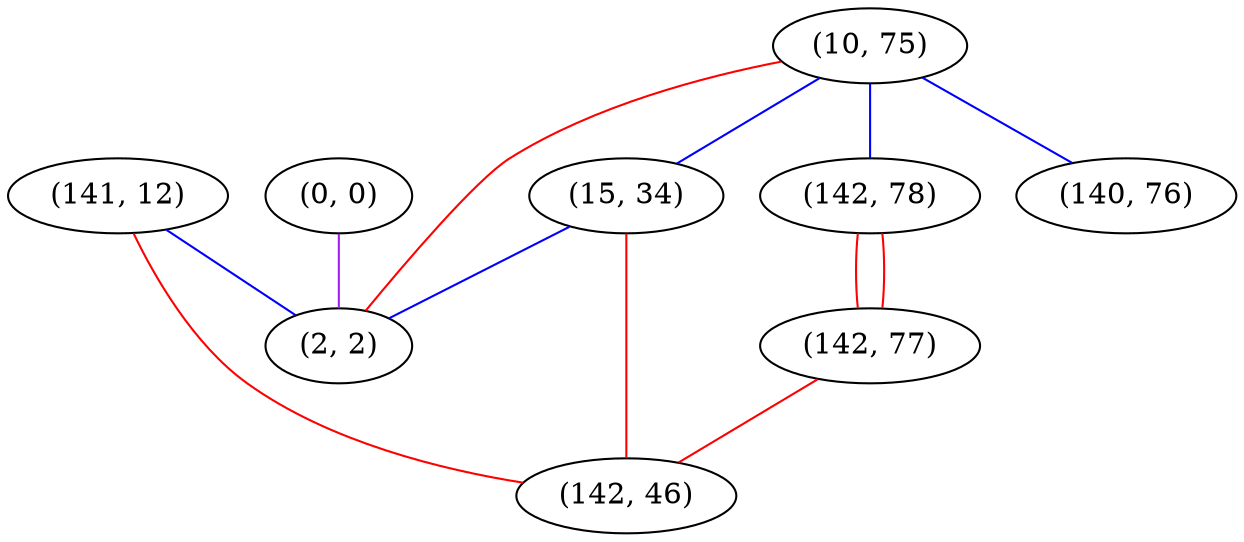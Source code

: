 graph "" {
"(141, 12)";
"(0, 0)";
"(10, 75)";
"(15, 34)";
"(142, 78)";
"(2, 2)";
"(142, 77)";
"(142, 46)";
"(140, 76)";
"(141, 12)" -- "(2, 2)"  [color=blue, key=0, weight=3];
"(141, 12)" -- "(142, 46)"  [color=red, key=0, weight=1];
"(0, 0)" -- "(2, 2)"  [color=purple, key=0, weight=4];
"(10, 75)" -- "(142, 78)"  [color=blue, key=0, weight=3];
"(10, 75)" -- "(140, 76)"  [color=blue, key=0, weight=3];
"(10, 75)" -- "(15, 34)"  [color=blue, key=0, weight=3];
"(10, 75)" -- "(2, 2)"  [color=red, key=0, weight=1];
"(15, 34)" -- "(2, 2)"  [color=blue, key=0, weight=3];
"(15, 34)" -- "(142, 46)"  [color=red, key=0, weight=1];
"(142, 78)" -- "(142, 77)"  [color=red, key=0, weight=1];
"(142, 78)" -- "(142, 77)"  [color=red, key=1, weight=1];
"(142, 77)" -- "(142, 46)"  [color=red, key=0, weight=1];
}

